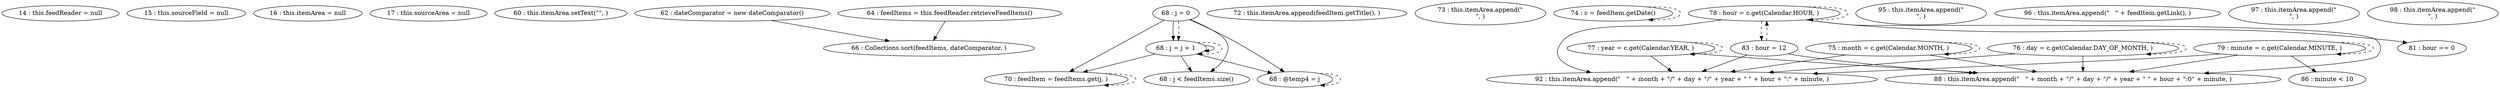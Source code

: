 digraph G {
"14 : this.feedReader = null"
"15 : this.sourceField = null"
"16 : this.itemArea = null"
"17 : this.sourceArea = null"
"60 : this.itemArea.setText(\"\", )"
"62 : dateComparator = new dateComparator()"
"62 : dateComparator = new dateComparator()" -> "66 : Collections.sort(feedItems, dateComparator, )"
"64 : feedItems = this.feedReader.retrieveFeedItems()"
"64 : feedItems = this.feedReader.retrieveFeedItems()" -> "66 : Collections.sort(feedItems, dateComparator, )"
"66 : Collections.sort(feedItems, dateComparator, )"
"68 : j = 0"
"68 : j = 0" -> "70 : feedItem = feedItems.get(j, )"
"68 : j = 0" -> "68 : j < feedItems.size()"
"68 : j = 0" -> "68 : j = j + 1"
"68 : j = 0" -> "68 : @temp4 = j"
"68 : j = 0" -> "68 : j = j + 1" [style=dashed]
"68 : j < feedItems.size()"
"70 : feedItem = feedItems.get(j, )"
"70 : feedItem = feedItems.get(j, )" -> "70 : feedItem = feedItems.get(j, )" [style=dashed]
"72 : this.itemArea.append(feedItem.getTitle(), )"
"73 : this.itemArea.append(\"\n\", )"
"74 : c = feedItem.getDate()"
"74 : c = feedItem.getDate()" -> "74 : c = feedItem.getDate()" [style=dashed]
"75 : month = c.get(Calendar.MONTH, )"
"75 : month = c.get(Calendar.MONTH, )" -> "92 : this.itemArea.append(\"   \" + month + \"/\" + day + \"/\" + year + \" \" + hour + \":\" + minute, )"
"75 : month = c.get(Calendar.MONTH, )" -> "88 : this.itemArea.append(\"   \" + month + \"/\" + day + \"/\" + year + \" \" + hour + \":0\" + minute, )"
"75 : month = c.get(Calendar.MONTH, )" -> "75 : month = c.get(Calendar.MONTH, )" [style=dashed]
"76 : day = c.get(Calendar.DAY_OF_MONTH, )"
"76 : day = c.get(Calendar.DAY_OF_MONTH, )" -> "92 : this.itemArea.append(\"   \" + month + \"/\" + day + \"/\" + year + \" \" + hour + \":\" + minute, )"
"76 : day = c.get(Calendar.DAY_OF_MONTH, )" -> "88 : this.itemArea.append(\"   \" + month + \"/\" + day + \"/\" + year + \" \" + hour + \":0\" + minute, )"
"76 : day = c.get(Calendar.DAY_OF_MONTH, )" -> "76 : day = c.get(Calendar.DAY_OF_MONTH, )" [style=dashed]
"77 : year = c.get(Calendar.YEAR, )"
"77 : year = c.get(Calendar.YEAR, )" -> "92 : this.itemArea.append(\"   \" + month + \"/\" + day + \"/\" + year + \" \" + hour + \":\" + minute, )"
"77 : year = c.get(Calendar.YEAR, )" -> "88 : this.itemArea.append(\"   \" + month + \"/\" + day + \"/\" + year + \" \" + hour + \":0\" + minute, )"
"77 : year = c.get(Calendar.YEAR, )" -> "77 : year = c.get(Calendar.YEAR, )" [style=dashed]
"78 : hour = c.get(Calendar.HOUR, )"
"78 : hour = c.get(Calendar.HOUR, )" -> "81 : hour == 0"
"78 : hour = c.get(Calendar.HOUR, )" -> "92 : this.itemArea.append(\"   \" + month + \"/\" + day + \"/\" + year + \" \" + hour + \":\" + minute, )"
"78 : hour = c.get(Calendar.HOUR, )" -> "88 : this.itemArea.append(\"   \" + month + \"/\" + day + \"/\" + year + \" \" + hour + \":0\" + minute, )"
"78 : hour = c.get(Calendar.HOUR, )" -> "78 : hour = c.get(Calendar.HOUR, )" [style=dashed]
"78 : hour = c.get(Calendar.HOUR, )" -> "83 : hour = 12" [style=dashed]
"79 : minute = c.get(Calendar.MINUTE, )"
"79 : minute = c.get(Calendar.MINUTE, )" -> "86 : minute < 10"
"79 : minute = c.get(Calendar.MINUTE, )" -> "92 : this.itemArea.append(\"   \" + month + \"/\" + day + \"/\" + year + \" \" + hour + \":\" + minute, )"
"79 : minute = c.get(Calendar.MINUTE, )" -> "88 : this.itemArea.append(\"   \" + month + \"/\" + day + \"/\" + year + \" \" + hour + \":0\" + minute, )"
"79 : minute = c.get(Calendar.MINUTE, )" -> "79 : minute = c.get(Calendar.MINUTE, )" [style=dashed]
"81 : hour == 0"
"83 : hour = 12"
"83 : hour = 12" -> "92 : this.itemArea.append(\"   \" + month + \"/\" + day + \"/\" + year + \" \" + hour + \":\" + minute, )"
"83 : hour = 12" -> "88 : this.itemArea.append(\"   \" + month + \"/\" + day + \"/\" + year + \" \" + hour + \":0\" + minute, )"
"83 : hour = 12" -> "78 : hour = c.get(Calendar.HOUR, )" [style=dashed]
"86 : minute < 10"
"88 : this.itemArea.append(\"   \" + month + \"/\" + day + \"/\" + year + \" \" + hour + \":0\" + minute, )"
"92 : this.itemArea.append(\"   \" + month + \"/\" + day + \"/\" + year + \" \" + hour + \":\" + minute, )"
"95 : this.itemArea.append(\"\n\", )"
"96 : this.itemArea.append(\"   \" + feedItem.getLink(), )"
"97 : this.itemArea.append(\"\n\", )"
"98 : this.itemArea.append(\"\n\", )"
"68 : @temp4 = j"
"68 : @temp4 = j" -> "68 : @temp4 = j" [style=dashed]
"68 : j = j + 1"
"68 : j = j + 1" -> "70 : feedItem = feedItems.get(j, )"
"68 : j = j + 1" -> "68 : j < feedItems.size()"
"68 : j = j + 1" -> "68 : j = j + 1"
"68 : j = j + 1" -> "68 : @temp4 = j"
"68 : j = j + 1" -> "68 : j = j + 1" [style=dashed]
}